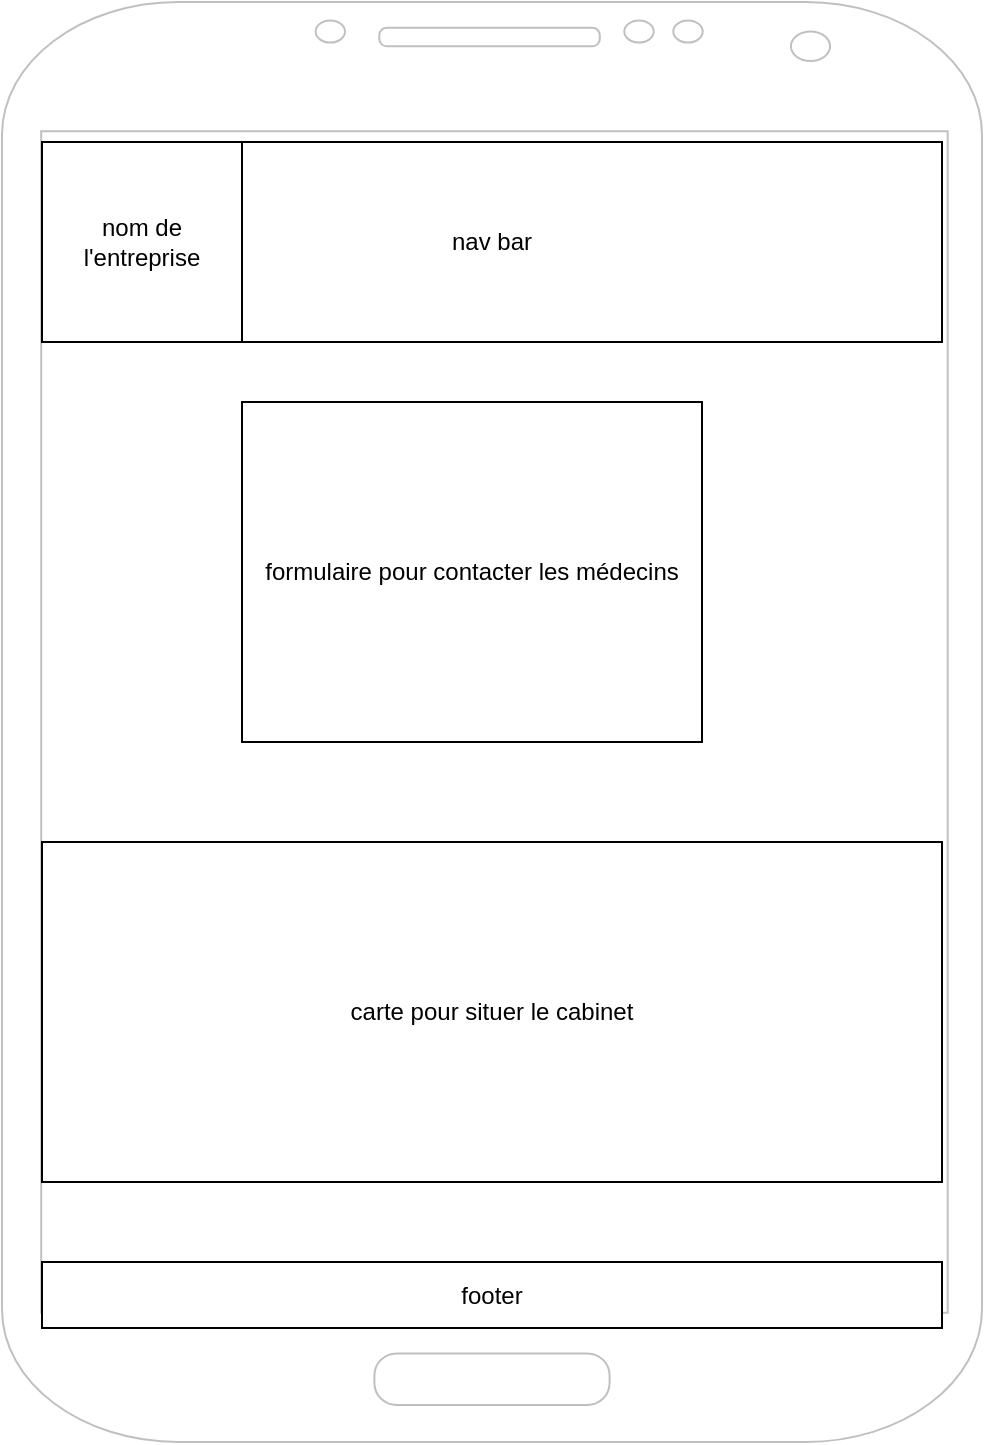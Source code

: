 <mxfile version="11.1.4" type="github"><diagram id="3Yk_PdacEAFXdFsHSQAa" name="Page-1"><mxGraphModel dx="1422" dy="764" grid="1" gridSize="10" guides="1" tooltips="1" connect="1" arrows="1" fold="1" page="1" pageScale="1" pageWidth="583" pageHeight="827" math="0" shadow="0"><root><mxCell id="0"/><mxCell id="1" parent="0"/><mxCell id="lt1jIhBv4m7WGCLDGpko-2" value="" style="verticalLabelPosition=bottom;verticalAlign=top;html=1;shadow=0;dashed=0;strokeWidth=1;shape=mxgraph.android.phone2;fillColor=#ffffff;strokeColor=#c0c0c0;" vertex="1" parent="1"><mxGeometry x="70" width="490" height="720" as="geometry"/></mxCell><mxCell id="lt1jIhBv4m7WGCLDGpko-3" value="nav bar" style="rounded=0;whiteSpace=wrap;html=1;" vertex="1" parent="1"><mxGeometry x="90" y="70" width="450" height="100" as="geometry"/></mxCell><mxCell id="lt1jIhBv4m7WGCLDGpko-4" value="nom de l'entreprise&lt;br&gt;" style="whiteSpace=wrap;html=1;aspect=fixed;" vertex="1" parent="1"><mxGeometry x="90" y="70" width="100" height="100" as="geometry"/></mxCell><mxCell id="lt1jIhBv4m7WGCLDGpko-7" value="footer" style="rounded=0;whiteSpace=wrap;html=1;" vertex="1" parent="1"><mxGeometry x="90" y="630" width="450" height="33" as="geometry"/></mxCell><mxCell id="lt1jIhBv4m7WGCLDGpko-9" value="formulaire pour contacter les médecins&lt;br&gt;" style="rounded=0;whiteSpace=wrap;html=1;" vertex="1" parent="1"><mxGeometry x="190" y="200" width="230" height="170" as="geometry"/></mxCell><mxCell id="lt1jIhBv4m7WGCLDGpko-10" value="carte pour situer le cabinet&lt;br&gt;" style="rounded=0;whiteSpace=wrap;html=1;" vertex="1" parent="1"><mxGeometry x="90" y="420" width="450" height="170" as="geometry"/></mxCell></root></mxGraphModel></diagram></mxfile>